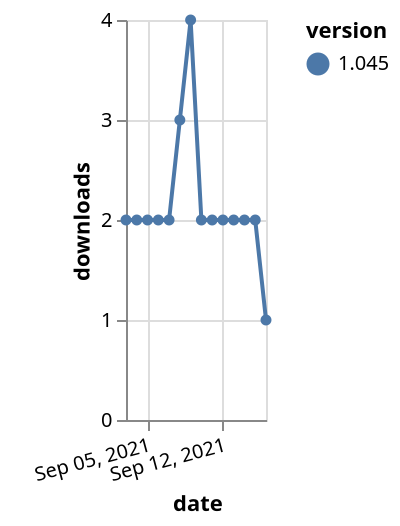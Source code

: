 {"$schema": "https://vega.github.io/schema/vega-lite/v5.json", "description": "A simple bar chart with embedded data.", "data": {"values": [{"date": "2021-09-03", "total": 2741, "delta": 2, "version": "1.045"}, {"date": "2021-09-04", "total": 2743, "delta": 2, "version": "1.045"}, {"date": "2021-09-05", "total": 2745, "delta": 2, "version": "1.045"}, {"date": "2021-09-06", "total": 2747, "delta": 2, "version": "1.045"}, {"date": "2021-09-07", "total": 2749, "delta": 2, "version": "1.045"}, {"date": "2021-09-08", "total": 2752, "delta": 3, "version": "1.045"}, {"date": "2021-09-09", "total": 2756, "delta": 4, "version": "1.045"}, {"date": "2021-09-10", "total": 2758, "delta": 2, "version": "1.045"}, {"date": "2021-09-11", "total": 2760, "delta": 2, "version": "1.045"}, {"date": "2021-09-12", "total": 2762, "delta": 2, "version": "1.045"}, {"date": "2021-09-13", "total": 2764, "delta": 2, "version": "1.045"}, {"date": "2021-09-14", "total": 2766, "delta": 2, "version": "1.045"}, {"date": "2021-09-15", "total": 2768, "delta": 2, "version": "1.045"}, {"date": "2021-09-16", "total": 2769, "delta": 1, "version": "1.045"}]}, "width": "container", "mark": {"type": "line", "point": {"filled": true}}, "encoding": {"x": {"field": "date", "type": "temporal", "timeUnit": "yearmonthdate", "title": "date", "axis": {"labelAngle": -15}}, "y": {"field": "delta", "type": "quantitative", "title": "downloads"}, "color": {"field": "version", "type": "nominal"}, "tooltip": {"field": "delta"}}}